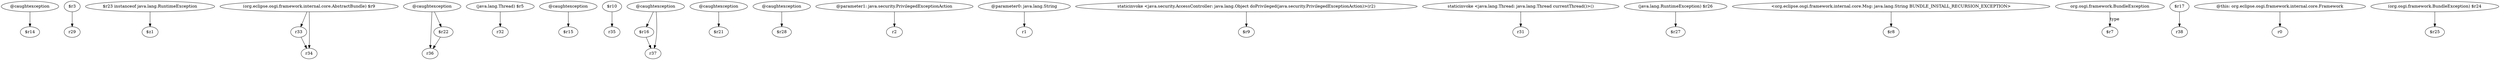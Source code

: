 digraph g {
0[label="@caughtexception"]
1[label="$r14"]
0->1[label=""]
2[label="$r3"]
3[label="r29"]
2->3[label=""]
4[label="$r23 instanceof java.lang.RuntimeException"]
5[label="$z1"]
4->5[label=""]
6[label="r33"]
7[label="r34"]
6->7[label=""]
8[label="@caughtexception"]
9[label="r36"]
8->9[label=""]
10[label="(java.lang.Thread) $r5"]
11[label="r32"]
10->11[label=""]
12[label="@caughtexception"]
13[label="$r15"]
12->13[label=""]
14[label="$r10"]
15[label="r35"]
14->15[label=""]
16[label="$r22"]
16->9[label=""]
17[label="$r16"]
18[label="r37"]
17->18[label=""]
19[label="@caughtexception"]
20[label="$r21"]
19->20[label=""]
21[label="(org.eclipse.osgi.framework.internal.core.AbstractBundle) $r9"]
21->6[label=""]
21->7[label=""]
22[label="@caughtexception"]
23[label="$r28"]
22->23[label=""]
24[label="@parameter1: java.security.PrivilegedExceptionAction"]
25[label="r2"]
24->25[label=""]
26[label="@parameter0: java.lang.String"]
27[label="r1"]
26->27[label=""]
28[label="staticinvoke <java.security.AccessController: java.lang.Object doPrivileged(java.security.PrivilegedExceptionAction)>(r2)"]
29[label="$r9"]
28->29[label=""]
8->16[label=""]
30[label="staticinvoke <java.lang.Thread: java.lang.Thread currentThread()>()"]
31[label="r31"]
30->31[label=""]
32[label="(java.lang.RuntimeException) $r26"]
33[label="$r27"]
32->33[label=""]
34[label="<org.eclipse.osgi.framework.internal.core.Msg: java.lang.String BUNDLE_INSTALL_RECURSION_EXCEPTION>"]
35[label="$r8"]
34->35[label=""]
36[label="org.osgi.framework.BundleException"]
37[label="$r7"]
36->37[label="type"]
38[label="$r17"]
39[label="r38"]
38->39[label=""]
40[label="@this: org.eclipse.osgi.framework.internal.core.Framework"]
41[label="r0"]
40->41[label=""]
42[label="(org.osgi.framework.BundleException) $r24"]
43[label="$r25"]
42->43[label=""]
44[label="@caughtexception"]
44->18[label=""]
44->17[label=""]
}